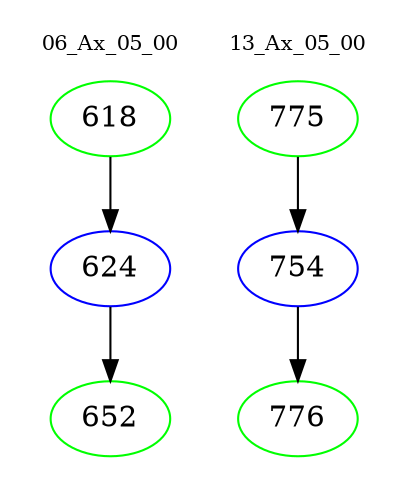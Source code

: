 digraph{
subgraph cluster_0 {
color = white
label = "06_Ax_05_00";
fontsize=10;
T0_618 [label="618", color="green"]
T0_618 -> T0_624 [color="black"]
T0_624 [label="624", color="blue"]
T0_624 -> T0_652 [color="black"]
T0_652 [label="652", color="green"]
}
subgraph cluster_1 {
color = white
label = "13_Ax_05_00";
fontsize=10;
T1_775 [label="775", color="green"]
T1_775 -> T1_754 [color="black"]
T1_754 [label="754", color="blue"]
T1_754 -> T1_776 [color="black"]
T1_776 [label="776", color="green"]
}
}

